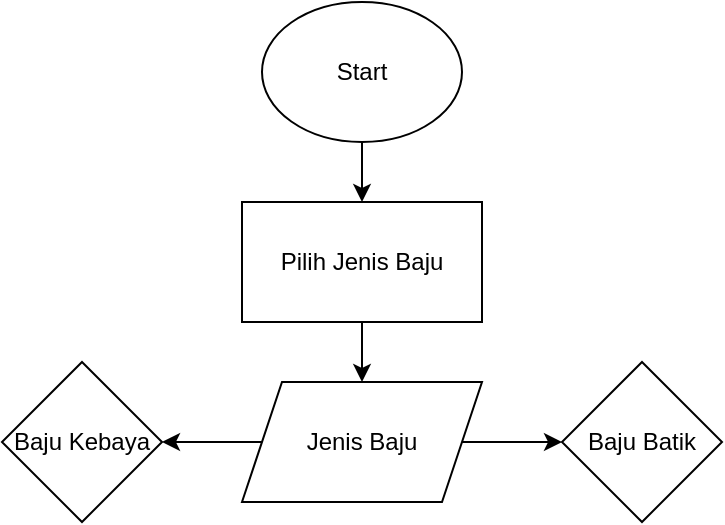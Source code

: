 <mxfile>
    <diagram id="nNWjnNSSTEXWdJ-9uwqW" name="Page-1">
        <mxGraphModel dx="520" dy="478" grid="1" gridSize="10" guides="1" tooltips="1" connect="1" arrows="1" fold="1" page="1" pageScale="1" pageWidth="850" pageHeight="1100" math="0" shadow="0">
            <root>
                <mxCell id="0"/>
                <mxCell id="1" parent="0"/>
                <mxCell id="11" value="" style="edgeStyle=none;html=1;" edge="1" parent="1" source="2" target="7">
                    <mxGeometry relative="1" as="geometry"/>
                </mxCell>
                <mxCell id="2" value="Pilih Jenis Baju" style="rounded=0;whiteSpace=wrap;html=1;" vertex="1" parent="1">
                    <mxGeometry x="220" y="110" width="120" height="60" as="geometry"/>
                </mxCell>
                <mxCell id="6" value="" style="edgeStyle=none;html=1;" edge="1" parent="1" source="4" target="2">
                    <mxGeometry relative="1" as="geometry"/>
                </mxCell>
                <mxCell id="4" value="Start" style="ellipse;whiteSpace=wrap;html=1;" vertex="1" parent="1">
                    <mxGeometry x="230" y="10" width="100" height="70" as="geometry"/>
                </mxCell>
                <mxCell id="17" value="" style="edgeStyle=none;html=1;" edge="1" parent="1" source="7" target="15">
                    <mxGeometry relative="1" as="geometry"/>
                </mxCell>
                <mxCell id="18" value="" style="edgeStyle=none;html=1;" edge="1" parent="1" source="7" target="16">
                    <mxGeometry relative="1" as="geometry"/>
                </mxCell>
                <mxCell id="7" value="Jenis Baju" style="shape=parallelogram;perimeter=parallelogramPerimeter;whiteSpace=wrap;html=1;fixedSize=1;" vertex="1" parent="1">
                    <mxGeometry x="220" y="200" width="120" height="60" as="geometry"/>
                </mxCell>
                <mxCell id="15" value="Baju Batik" style="rhombus;whiteSpace=wrap;html=1;" vertex="1" parent="1">
                    <mxGeometry x="380" y="190" width="80" height="80" as="geometry"/>
                </mxCell>
                <mxCell id="16" value="Baju Kebaya" style="rhombus;whiteSpace=wrap;html=1;" vertex="1" parent="1">
                    <mxGeometry x="100" y="190" width="80" height="80" as="geometry"/>
                </mxCell>
            </root>
        </mxGraphModel>
    </diagram>
</mxfile>